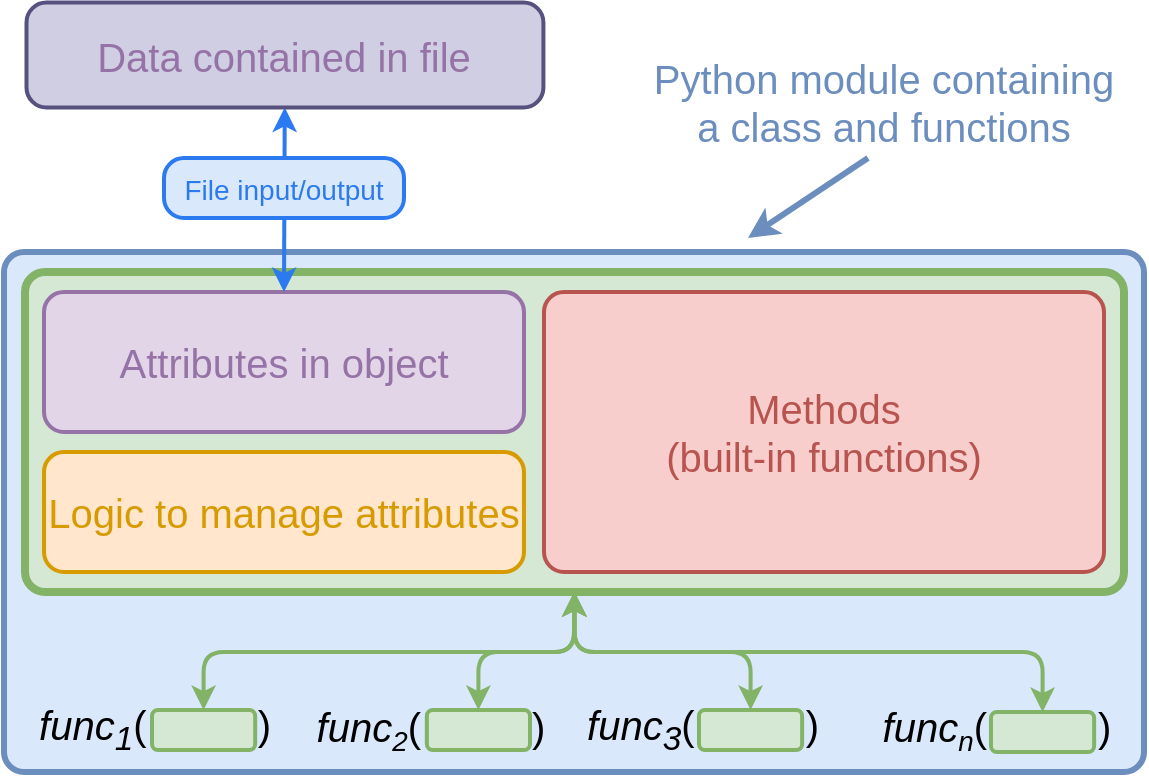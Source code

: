 <mxfile version="21.3.7" type="device">
  <diagram id="o-GlBjIIxTXlQrCIFuJj" name="Page-1">
    <mxGraphModel dx="1037" dy="599" grid="1" gridSize="10" guides="1" tooltips="1" connect="1" arrows="1" fold="1" page="1" pageScale="1" pageWidth="827" pageHeight="1169" math="0" shadow="0">
      <root>
        <mxCell id="0" />
        <mxCell id="1" parent="0" />
        <mxCell id="YOwzDxQ_ZlnOnKqTeJGU-26" value="" style="rounded=1;whiteSpace=wrap;html=1;fontSize=20;fillColor=#dae8fc;strokeColor=#6c8ebf;strokeWidth=3;imageAspect=1;absoluteArcSize=1;" parent="1" vertex="1">
          <mxGeometry x="80" y="680" width="570" height="260" as="geometry" />
        </mxCell>
        <mxCell id="YOwzDxQ_ZlnOnKqTeJGU-2" value="&lt;span style=&quot;font-weight: 400;&quot;&gt;&lt;font style=&quot;font-size: 20px;&quot;&gt;&lt;i style=&quot;&quot;&gt;func&lt;sub&gt;1&lt;/sub&gt;&lt;/i&gt;(&amp;nbsp; &amp;nbsp; &amp;nbsp; &amp;nbsp; &amp;nbsp; )&lt;/font&gt;&lt;/span&gt;" style="text;strokeColor=none;fillColor=none;html=1;fontSize=20;fontStyle=1;verticalAlign=middle;align=center;rounded=1;shadow=0;glass=0;sketch=0;fontColor=#000000;labelPosition=center;verticalLabelPosition=middle;container=0;" parent="1" vertex="1">
          <mxGeometry x="91.0" y="899" width="128.966" height="40" as="geometry" />
        </mxCell>
        <mxCell id="YOwzDxQ_ZlnOnKqTeJGU-16" value="&lt;span style=&quot;font-weight: 400;&quot;&gt;&lt;font style=&quot;&quot;&gt;&lt;i style=&quot;&quot;&gt;func&lt;span style=&quot;font-size: 16.667px;&quot;&gt;&lt;sub&gt;2&lt;/sub&gt;&lt;/span&gt;&lt;/i&gt;(&amp;nbsp; &amp;nbsp; &amp;nbsp; &amp;nbsp; &amp;nbsp; )&lt;/font&gt;&lt;/span&gt;" style="text;strokeColor=none;fillColor=none;html=1;fontSize=20;fontStyle=1;verticalAlign=middle;align=center;rounded=1;shadow=0;glass=0;sketch=0;fontColor=#000000;labelPosition=center;verticalLabelPosition=middle;container=0;" parent="1" vertex="1">
          <mxGeometry x="229" y="899" width="128.966" height="40" as="geometry" />
        </mxCell>
        <mxCell id="YOwzDxQ_ZlnOnKqTeJGU-10" value="&lt;span style=&quot;font-weight: 400;&quot;&gt;&lt;font style=&quot;font-size: 20px;&quot;&gt;&lt;i style=&quot;&quot;&gt;func&lt;sub&gt;3&lt;/sub&gt;&lt;/i&gt;(&amp;nbsp; &amp;nbsp; &amp;nbsp; &amp;nbsp; &amp;nbsp; )&lt;/font&gt;&lt;/span&gt;" style="text;strokeColor=none;fillColor=none;html=1;fontSize=20;fontStyle=1;verticalAlign=middle;align=center;rounded=1;shadow=0;glass=0;sketch=0;fontColor=#000000;labelPosition=center;verticalLabelPosition=middle;container=0;" parent="1" vertex="1">
          <mxGeometry x="365" y="899" width="128.966" height="40" as="geometry" />
        </mxCell>
        <mxCell id="YOwzDxQ_ZlnOnKqTeJGU-13" value="&lt;span style=&quot;font-weight: 400;&quot;&gt;&lt;font style=&quot;&quot;&gt;&lt;i style=&quot;&quot;&gt;func&lt;span style=&quot;font-size: 16.667px;&quot;&gt;&lt;sub&gt;n&lt;/sub&gt;&lt;/span&gt;&lt;/i&gt;(&amp;nbsp; &amp;nbsp; &amp;nbsp; &amp;nbsp; &amp;nbsp; )&lt;/font&gt;&lt;/span&gt;" style="text;strokeColor=none;fillColor=none;html=1;fontSize=20;fontStyle=1;verticalAlign=middle;align=center;rounded=1;shadow=0;glass=0;sketch=0;fontColor=#000000;labelPosition=center;verticalLabelPosition=middle;" parent="1" vertex="1">
          <mxGeometry x="512" y="899" width="128.966" height="40" as="geometry" />
        </mxCell>
        <mxCell id="YOwzDxQ_ZlnOnKqTeJGU-3" value="" style="rounded=1;whiteSpace=wrap;html=1;shadow=0;glass=0;sketch=0;fontSize=20;strokeWidth=2;fillColor=#d5e8d4;strokeColor=#82b366;container=0;" parent="1" vertex="1">
          <mxGeometry x="154.003" y="909" width="51.586" height="20" as="geometry" />
        </mxCell>
        <mxCell id="YOwzDxQ_ZlnOnKqTeJGU-20" style="edgeStyle=orthogonalEdgeStyle;orthogonalLoop=1;jettySize=auto;html=1;fontSize=20;strokeColor=#82B366;startArrow=classic;startFill=1;endArrow=classic;endFill=1;rounded=1;strokeWidth=2;" parent="1" source="YOwzDxQ_ZlnOnKqTeJGU-3" target="IntnKj-TkoBKL4sc6sY5-9" edge="1">
          <mxGeometry relative="1" as="geometry">
            <Array as="points">
              <mxPoint x="180" y="880" />
              <mxPoint x="365" y="880" />
            </Array>
          </mxGeometry>
        </mxCell>
        <mxCell id="YOwzDxQ_ZlnOnKqTeJGU-9" value="" style="rounded=1;whiteSpace=wrap;html=1;shadow=0;glass=0;sketch=0;fontSize=20;strokeWidth=2;fillColor=#d5e8d4;strokeColor=#82b366;container=0;" parent="1" vertex="1">
          <mxGeometry x="427.483" y="909" width="51.586" height="20" as="geometry" />
        </mxCell>
        <mxCell id="YOwzDxQ_ZlnOnKqTeJGU-21" style="edgeStyle=orthogonalEdgeStyle;orthogonalLoop=1;jettySize=auto;html=1;fontSize=20;startArrow=classic;startFill=1;endArrow=classic;endFill=1;strokeColor=#82B366;rounded=1;strokeWidth=2;entryX=0.5;entryY=1;entryDx=0;entryDy=0;" parent="1" source="YOwzDxQ_ZlnOnKqTeJGU-9" target="IntnKj-TkoBKL4sc6sY5-9" edge="1">
          <mxGeometry relative="1" as="geometry">
            <Array as="points">
              <mxPoint x="453" y="880" />
              <mxPoint x="365" y="880" />
            </Array>
          </mxGeometry>
        </mxCell>
        <mxCell id="YOwzDxQ_ZlnOnKqTeJGU-12" value="" style="rounded=1;whiteSpace=wrap;html=1;shadow=0;glass=0;sketch=0;fontSize=20;strokeWidth=2;fillColor=#d5e8d4;strokeColor=#82b366;" parent="1" vertex="1">
          <mxGeometry x="573.483" y="910" width="51.586" height="20" as="geometry" />
        </mxCell>
        <mxCell id="YOwzDxQ_ZlnOnKqTeJGU-22" style="edgeStyle=orthogonalEdgeStyle;orthogonalLoop=1;jettySize=auto;html=1;fontSize=20;startArrow=classic;startFill=1;endArrow=classic;endFill=1;strokeColor=#82B366;rounded=1;strokeWidth=2;entryX=0.5;entryY=1;entryDx=0;entryDy=0;" parent="1" source="YOwzDxQ_ZlnOnKqTeJGU-12" target="IntnKj-TkoBKL4sc6sY5-9" edge="1">
          <mxGeometry relative="1" as="geometry">
            <Array as="points">
              <mxPoint x="599" y="880" />
              <mxPoint x="365" y="880" />
            </Array>
          </mxGeometry>
        </mxCell>
        <mxCell id="YOwzDxQ_ZlnOnKqTeJGU-15" value="" style="rounded=1;whiteSpace=wrap;html=1;shadow=0;glass=0;sketch=0;fontSize=20;strokeWidth=2;fillColor=#d5e8d4;strokeColor=#82b366;container=0;" parent="1" vertex="1">
          <mxGeometry x="291.413" y="909" width="51.586" height="20" as="geometry" />
        </mxCell>
        <mxCell id="YOwzDxQ_ZlnOnKqTeJGU-27" value="&lt;font color=&quot;#6c8ebf&quot;&gt;Python module containing a class and functions&lt;/font&gt;" style="text;html=1;strokeColor=none;fillColor=none;align=center;verticalAlign=middle;whiteSpace=wrap;rounded=0;fontSize=20;" parent="1" vertex="1">
          <mxGeometry x="400" y="590" width="240" height="30" as="geometry" />
        </mxCell>
        <mxCell id="YOwzDxQ_ZlnOnKqTeJGU-29" value="" style="endArrow=classic;html=1;rounded=1;fontSize=20;strokeColor=#6C8EBF;strokeWidth=3;fontColor=#6C8EBF;" parent="1" edge="1">
          <mxGeometry width="50" height="50" relative="1" as="geometry">
            <mxPoint x="512" y="633" as="sourcePoint" />
            <mxPoint x="452" y="673" as="targetPoint" />
          </mxGeometry>
        </mxCell>
        <mxCell id="IntnKj-TkoBKL4sc6sY5-9" value="" style="rounded=1;whiteSpace=wrap;html=1;shadow=0;glass=0;sketch=0;fontSize=20;strokeWidth=4;fillColor=#d5e8d4;strokeColor=#82b366;container=0;absoluteArcSize=1;" vertex="1" parent="1">
          <mxGeometry x="90.51" y="690" width="549.49" height="160" as="geometry" />
        </mxCell>
        <mxCell id="IntnKj-TkoBKL4sc6sY5-10" value="&lt;font color=&quot;#d79b00&quot;&gt;Logic to manage attributes&lt;/font&gt;" style="rounded=1;whiteSpace=wrap;html=1;fillColor=#ffe6cc;strokeColor=#d79b00;fontSize=20;sketch=0;strokeWidth=2;container=0;absoluteArcSize=1;" vertex="1" parent="1">
          <mxGeometry x="100" y="780" width="240" height="60" as="geometry" />
        </mxCell>
        <mxCell id="IntnKj-TkoBKL4sc6sY5-11" value="&lt;font color=&quot;#b85450&quot;&gt;Methods&lt;br&gt;(built-in functions)&lt;br&gt;&lt;/font&gt;" style="rounded=1;whiteSpace=wrap;html=1;fillColor=#f8cecc;strokeColor=#b85450;fontSize=20;sketch=0;glass=0;strokeWidth=2;container=0;absoluteArcSize=1;" vertex="1" parent="1">
          <mxGeometry x="350" y="700" width="280" height="140" as="geometry" />
        </mxCell>
        <mxCell id="IntnKj-TkoBKL4sc6sY5-12" value="&lt;font color=&quot;#9673a6&quot;&gt;Attributes in object&lt;/font&gt;" style="rounded=1;whiteSpace=wrap;html=1;fillColor=#e1d5e7;strokeColor=#9673a6;fontSize=20;sketch=0;strokeWidth=2;container=0;absoluteArcSize=1;" vertex="1" parent="1">
          <mxGeometry x="100" y="700" width="240" height="70" as="geometry" />
        </mxCell>
        <mxCell id="MvFuOAibIjmGyKfd0Iik-31" value="" style="endArrow=classic;startArrow=classic;html=1;strokeWidth=2;curved=1;exitX=0.5;exitY=0;exitDx=0;exitDy=0;strokeColor=#2B7AF0;" parent="1" source="IntnKj-TkoBKL4sc6sY5-12" target="MvFuOAibIjmGyKfd0Iik-24" edge="1">
          <mxGeometry width="50" height="50" relative="1" as="geometry">
            <mxPoint x="320" y="130" as="sourcePoint" />
            <mxPoint x="370" y="80" as="targetPoint" />
          </mxGeometry>
        </mxCell>
        <mxCell id="IntnKj-TkoBKL4sc6sY5-16" value="&lt;font style=&quot;font-size: 14px;&quot; color=&quot;#2b7af0&quot;&gt;File input/output&lt;/font&gt;" style="rounded=1;whiteSpace=wrap;html=1;fillColor=#dae8fc;strokeColor=#2B7AF0;fontSize=19;sketch=0;strokeWidth=2;container=0;verticalAlign=middle;align=center;absoluteArcSize=1;" vertex="1" parent="1">
          <mxGeometry x="160" y="633" width="120" height="30" as="geometry" />
        </mxCell>
        <mxCell id="IntnKj-TkoBKL4sc6sY5-17" style="edgeStyle=orthogonalEdgeStyle;orthogonalLoop=1;jettySize=auto;html=1;fontSize=20;startArrow=classic;startFill=1;endArrow=classic;endFill=1;strokeColor=#82B366;rounded=1;strokeWidth=2;entryX=0.5;entryY=1;entryDx=0;entryDy=0;exitX=0.5;exitY=0;exitDx=0;exitDy=0;" edge="1" parent="1" source="YOwzDxQ_ZlnOnKqTeJGU-15" target="IntnKj-TkoBKL4sc6sY5-9">
          <mxGeometry relative="1" as="geometry">
            <mxPoint x="496.5" y="499" as="sourcePoint" />
            <mxPoint x="236.5" y="440" as="targetPoint" />
            <Array as="points">
              <mxPoint x="317" y="880" />
              <mxPoint x="365" y="880" />
            </Array>
          </mxGeometry>
        </mxCell>
        <mxCell id="MvFuOAibIjmGyKfd0Iik-24" value="&lt;font color=&quot;#9673a6&quot;&gt;Data contained in file&lt;/font&gt;" style="rounded=1;whiteSpace=wrap;html=1;fillColor=#d0cee2;strokeColor=#56517e;fontSize=20;sketch=0;glass=0;strokeWidth=2;container=0;absoluteArcSize=1;" parent="1" vertex="1">
          <mxGeometry x="91.252" y="555.25" width="258.462" height="52.5" as="geometry" />
        </mxCell>
      </root>
    </mxGraphModel>
  </diagram>
</mxfile>
